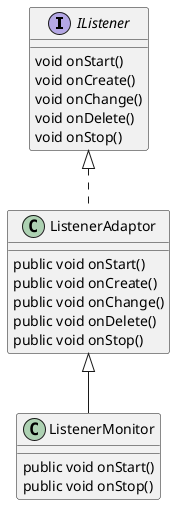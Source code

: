 @startuml

interface IListener {

    void onStart()
    void onCreate()
    void onChange()
    void onDelete()
    void onStop()
}

class ListenerAdaptor implements IListener{
    public void onStart()
    public void onCreate()
    public void onChange()
    public void onDelete()
    public void onStop()
}

class ListenerMonitor extends ListenerAdaptor{
    public void onStart()
    public void onStop()
}

@enduml